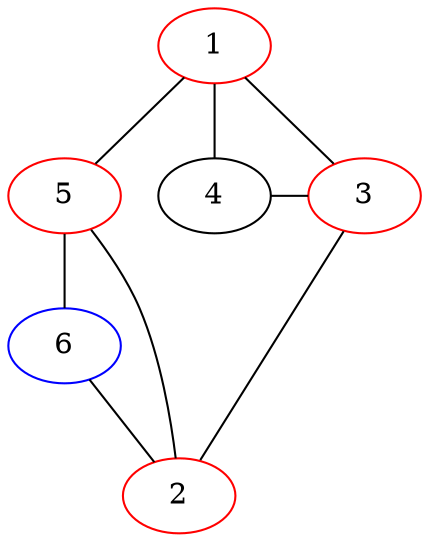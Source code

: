 graph {
  5;
  6;
  1 -- 4 -- 3 -- 2;
  1 -- 3;
  1 -- 5 -- 2;
  6 -- 2;
  5 -- 6;

  {
    rank="same";
    3;
    4;
    5;

  }

  1 [color="red"];
  2 [color="red"];
  3 [color="red"];
  5 [color="red"];
  6 [color="blue"];

}
